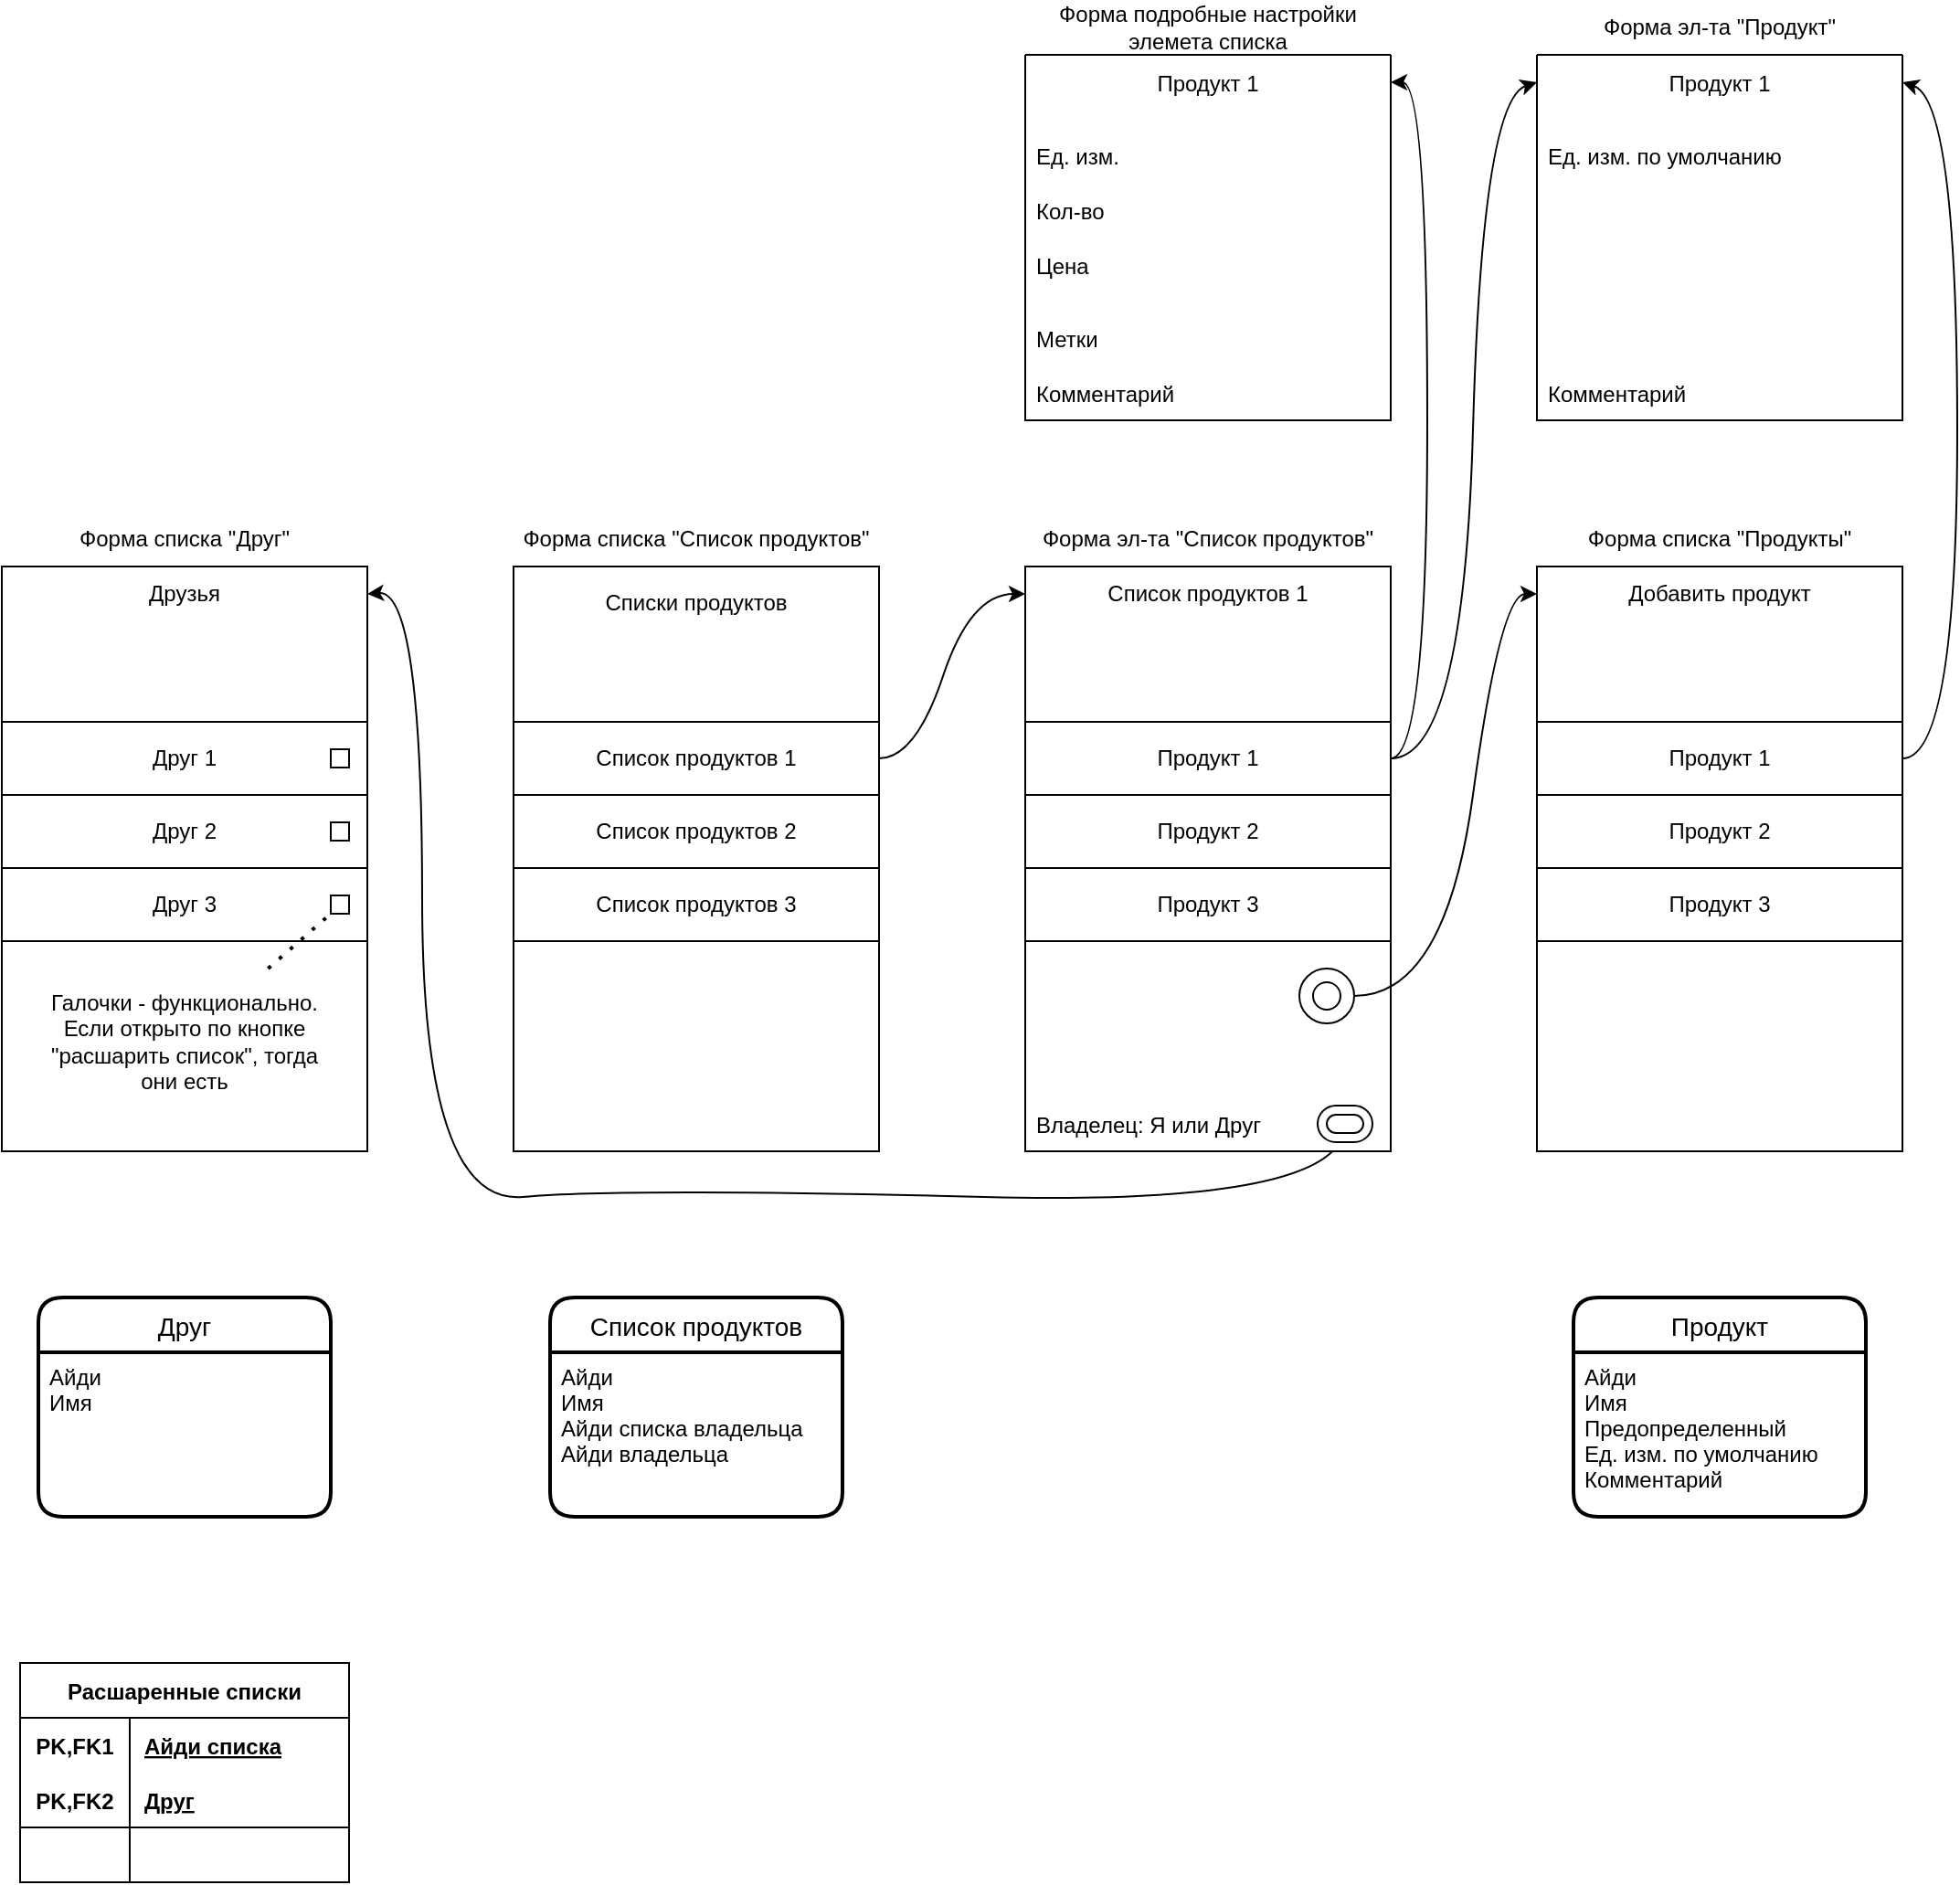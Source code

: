 <mxfile version="16.4.0" type="device"><diagram id="C5RBs43oDa-KdzZeNtuy" name="Page-1"><mxGraphModel dx="1489" dy="764" grid="1" gridSize="10" guides="1" tooltips="1" connect="1" arrows="1" fold="1" page="1" pageScale="1" pageWidth="20000" pageHeight="20000" math="0" shadow="0"><root><mxCell id="WIyWlLk6GJQsqaUBKTNV-0"/><mxCell id="WIyWlLk6GJQsqaUBKTNV-1" parent="WIyWlLk6GJQsqaUBKTNV-0"/><mxCell id="GJwvDgnpKDA_sDlmFa6L-4" value="Продукт" style="swimlane;childLayout=stackLayout;horizontal=1;startSize=30;horizontalStack=0;rounded=1;fontSize=14;fontStyle=0;strokeWidth=2;resizeParent=0;resizeLast=1;shadow=0;dashed=0;align=center;" parent="WIyWlLk6GJQsqaUBKTNV-1" vertex="1"><mxGeometry x="2580" y="1120" width="160" height="120" as="geometry"><mxRectangle x="2320" y="1120" width="90" height="30" as="alternateBounds"/></mxGeometry></mxCell><mxCell id="GJwvDgnpKDA_sDlmFa6L-5" value="Айди&#10;Имя&#10;Предопределенный&#10;Ед. изм. по умолчанию&#10;Комментарий" style="align=left;strokeColor=none;fillColor=none;spacingLeft=4;fontSize=12;verticalAlign=top;resizable=0;rotatable=0;part=1;" parent="GJwvDgnpKDA_sDlmFa6L-4" vertex="1"><mxGeometry y="30" width="160" height="90" as="geometry"/></mxCell><mxCell id="R4ZT66SSD_hjGtQYarGr-0" value="" style="rounded=0;whiteSpace=wrap;html=1;" vertex="1" parent="WIyWlLk6GJQsqaUBKTNV-1"><mxGeometry x="2000" y="720" width="200" height="320" as="geometry"/></mxCell><mxCell id="R4ZT66SSD_hjGtQYarGr-4" value="Списки продуктов" style="text;html=1;strokeColor=none;fillColor=none;align=center;verticalAlign=middle;whiteSpace=wrap;rounded=0;" vertex="1" parent="WIyWlLk6GJQsqaUBKTNV-1"><mxGeometry x="2000" y="725" width="200" height="30" as="geometry"/></mxCell><mxCell id="R4ZT66SSD_hjGtQYarGr-5" value="" style="rounded=0;whiteSpace=wrap;html=1;" vertex="1" parent="WIyWlLk6GJQsqaUBKTNV-1"><mxGeometry x="2560" y="720" width="200" height="320" as="geometry"/></mxCell><mxCell id="R4ZT66SSD_hjGtQYarGr-9" value="Добавить продукт" style="text;html=1;strokeColor=none;fillColor=none;align=center;verticalAlign=middle;whiteSpace=wrap;rounded=0;" vertex="1" parent="WIyWlLk6GJQsqaUBKTNV-1"><mxGeometry x="2560" y="720" width="200" height="30" as="geometry"/></mxCell><mxCell id="R4ZT66SSD_hjGtQYarGr-10" value="Форма списка &quot;Список продуктов&quot;" style="text;html=1;strokeColor=none;fillColor=none;align=center;verticalAlign=middle;whiteSpace=wrap;rounded=0;" vertex="1" parent="WIyWlLk6GJQsqaUBKTNV-1"><mxGeometry x="2000" y="690" width="200" height="30" as="geometry"/></mxCell><mxCell id="R4ZT66SSD_hjGtQYarGr-15" value="Список продуктов" style="swimlane;childLayout=stackLayout;horizontal=1;startSize=30;horizontalStack=0;rounded=1;fontSize=14;fontStyle=0;strokeWidth=2;resizeParent=0;resizeLast=1;shadow=0;dashed=0;align=center;" vertex="1" parent="WIyWlLk6GJQsqaUBKTNV-1"><mxGeometry x="2020" y="1120" width="160" height="120" as="geometry"><mxRectangle x="2020" y="1120" width="150" height="30" as="alternateBounds"/></mxGeometry></mxCell><mxCell id="R4ZT66SSD_hjGtQYarGr-16" value="Айди&#10;Имя&#10;Айди списка владельца&#10;Айди владельца" style="align=left;strokeColor=none;fillColor=none;spacingLeft=4;fontSize=12;verticalAlign=top;resizable=0;rotatable=0;part=1;" vertex="1" parent="R4ZT66SSD_hjGtQYarGr-15"><mxGeometry y="30" width="160" height="90" as="geometry"/></mxCell><mxCell id="R4ZT66SSD_hjGtQYarGr-23" value="Список продуктов 1" style="whiteSpace=wrap;html=1;align=center;" vertex="1" parent="WIyWlLk6GJQsqaUBKTNV-1"><mxGeometry x="2000" y="805" width="200" height="40" as="geometry"/></mxCell><mxCell id="R4ZT66SSD_hjGtQYarGr-24" value="Список продуктов 2" style="whiteSpace=wrap;html=1;align=center;" vertex="1" parent="WIyWlLk6GJQsqaUBKTNV-1"><mxGeometry x="2000" y="845" width="200" height="40" as="geometry"/></mxCell><mxCell id="R4ZT66SSD_hjGtQYarGr-26" value="Список продуктов 3" style="whiteSpace=wrap;html=1;align=center;" vertex="1" parent="WIyWlLk6GJQsqaUBKTNV-1"><mxGeometry x="2000" y="885" width="200" height="40" as="geometry"/></mxCell><mxCell id="R4ZT66SSD_hjGtQYarGr-33" value="Друг" style="swimlane;childLayout=stackLayout;horizontal=1;startSize=30;horizontalStack=0;rounded=1;fontSize=14;fontStyle=0;strokeWidth=2;resizeParent=0;resizeLast=1;shadow=0;dashed=0;align=center;" vertex="1" parent="WIyWlLk6GJQsqaUBKTNV-1"><mxGeometry x="1740" y="1120" width="160" height="120" as="geometry"><mxRectangle x="2020" y="1120" width="150" height="30" as="alternateBounds"/></mxGeometry></mxCell><mxCell id="R4ZT66SSD_hjGtQYarGr-34" value="Айди&#10;Имя" style="align=left;strokeColor=none;fillColor=none;spacingLeft=4;fontSize=12;verticalAlign=top;resizable=0;rotatable=0;part=1;" vertex="1" parent="R4ZT66SSD_hjGtQYarGr-33"><mxGeometry y="30" width="160" height="90" as="geometry"/></mxCell><mxCell id="R4ZT66SSD_hjGtQYarGr-35" value="" style="rounded=0;whiteSpace=wrap;html=1;" vertex="1" parent="WIyWlLk6GJQsqaUBKTNV-1"><mxGeometry x="1720" y="720" width="200" height="320" as="geometry"/></mxCell><mxCell id="R4ZT66SSD_hjGtQYarGr-36" value="Друзья" style="text;html=1;strokeColor=none;fillColor=none;align=center;verticalAlign=middle;whiteSpace=wrap;rounded=0;" vertex="1" parent="WIyWlLk6GJQsqaUBKTNV-1"><mxGeometry x="1720" y="720" width="200" height="30" as="geometry"/></mxCell><mxCell id="R4ZT66SSD_hjGtQYarGr-37" value="Форма списка &quot;Друг&quot;" style="text;html=1;strokeColor=none;fillColor=none;align=center;verticalAlign=middle;whiteSpace=wrap;rounded=0;" vertex="1" parent="WIyWlLk6GJQsqaUBKTNV-1"><mxGeometry x="1720" y="690" width="200" height="30" as="geometry"/></mxCell><mxCell id="R4ZT66SSD_hjGtQYarGr-38" value="Друг 1" style="whiteSpace=wrap;html=1;align=center;" vertex="1" parent="WIyWlLk6GJQsqaUBKTNV-1"><mxGeometry x="1720" y="805" width="200" height="40" as="geometry"/></mxCell><mxCell id="R4ZT66SSD_hjGtQYarGr-39" value="Друг 2" style="whiteSpace=wrap;html=1;align=center;" vertex="1" parent="WIyWlLk6GJQsqaUBKTNV-1"><mxGeometry x="1720" y="845" width="200" height="40" as="geometry"/></mxCell><mxCell id="R4ZT66SSD_hjGtQYarGr-40" value="Друг 3" style="whiteSpace=wrap;html=1;align=center;" vertex="1" parent="WIyWlLk6GJQsqaUBKTNV-1"><mxGeometry x="1720" y="885" width="200" height="40" as="geometry"/></mxCell><mxCell id="R4ZT66SSD_hjGtQYarGr-41" value="" style="curved=1;endArrow=classic;html=1;rounded=0;entryX=1;entryY=0.5;entryDx=0;entryDy=0;exitX=0.5;exitY=0;exitDx=0;exitDy=10;exitPerimeter=0;" edge="1" parent="WIyWlLk6GJQsqaUBKTNV-1" source="R4ZT66SSD_hjGtQYarGr-31" target="R4ZT66SSD_hjGtQYarGr-36"><mxGeometry width="50" height="50" relative="1" as="geometry"><mxPoint x="2110" y="850" as="sourcePoint"/><mxPoint x="2160" y="800" as="targetPoint"/><Array as="points"><mxPoint x="2455" y="1070"/><mxPoint x="2060" y="1060"/><mxPoint x="1950" y="1070"/><mxPoint x="1950" y="733"/></Array></mxGeometry></mxCell><mxCell id="R4ZT66SSD_hjGtQYarGr-43" value="" style="rounded=0;whiteSpace=wrap;html=1;" vertex="1" parent="WIyWlLk6GJQsqaUBKTNV-1"><mxGeometry x="1900" y="820" width="10" height="10" as="geometry"/></mxCell><mxCell id="R4ZT66SSD_hjGtQYarGr-44" value="" style="rounded=0;whiteSpace=wrap;html=1;" vertex="1" parent="WIyWlLk6GJQsqaUBKTNV-1"><mxGeometry x="1900" y="860" width="10" height="10" as="geometry"/></mxCell><mxCell id="R4ZT66SSD_hjGtQYarGr-45" value="" style="rounded=0;whiteSpace=wrap;html=1;" vertex="1" parent="WIyWlLk6GJQsqaUBKTNV-1"><mxGeometry x="1900" y="900" width="10" height="10" as="geometry"/></mxCell><mxCell id="R4ZT66SSD_hjGtQYarGr-46" value="Галочки - функционально. Если открыто по кнопке &quot;расшарить список&quot;, тогда они есть" style="text;html=1;strokeColor=none;fillColor=none;align=center;verticalAlign=middle;whiteSpace=wrap;rounded=0;" vertex="1" parent="WIyWlLk6GJQsqaUBKTNV-1"><mxGeometry x="1740" y="940" width="160" height="80" as="geometry"/></mxCell><mxCell id="R4ZT66SSD_hjGtQYarGr-49" value="" style="endArrow=none;dashed=1;html=1;dashPattern=1 3;strokeWidth=2;rounded=0;entryX=0;entryY=1;entryDx=0;entryDy=0;" edge="1" parent="WIyWlLk6GJQsqaUBKTNV-1" source="R4ZT66SSD_hjGtQYarGr-46" target="R4ZT66SSD_hjGtQYarGr-45"><mxGeometry width="50" height="50" relative="1" as="geometry"><mxPoint x="2110" y="800" as="sourcePoint"/><mxPoint x="2160" y="750" as="targetPoint"/></mxGeometry></mxCell><mxCell id="R4ZT66SSD_hjGtQYarGr-50" value="Форма списка &quot;Продукты&quot;" style="text;html=1;strokeColor=none;fillColor=none;align=center;verticalAlign=middle;whiteSpace=wrap;rounded=0;" vertex="1" parent="WIyWlLk6GJQsqaUBKTNV-1"><mxGeometry x="2560" y="690" width="200" height="30" as="geometry"/></mxCell><mxCell id="R4ZT66SSD_hjGtQYarGr-51" value="Продукт 1" style="whiteSpace=wrap;html=1;align=center;" vertex="1" parent="WIyWlLk6GJQsqaUBKTNV-1"><mxGeometry x="2560" y="805" width="200" height="40" as="geometry"/></mxCell><mxCell id="R4ZT66SSD_hjGtQYarGr-52" value="Продукт 2" style="whiteSpace=wrap;html=1;align=center;" vertex="1" parent="WIyWlLk6GJQsqaUBKTNV-1"><mxGeometry x="2560" y="845" width="200" height="40" as="geometry"/></mxCell><mxCell id="R4ZT66SSD_hjGtQYarGr-53" value="Продукт 3" style="whiteSpace=wrap;html=1;align=center;" vertex="1" parent="WIyWlLk6GJQsqaUBKTNV-1"><mxGeometry x="2560" y="885" width="200" height="40" as="geometry"/></mxCell><mxCell id="R4ZT66SSD_hjGtQYarGr-65" value="" style="swimlane;startSize=0;" vertex="1" parent="WIyWlLk6GJQsqaUBKTNV-1"><mxGeometry x="2560" y="440" width="200" height="200" as="geometry"><mxRectangle x="2000" y="440" width="50" height="40" as="alternateBounds"/></mxGeometry></mxCell><mxCell id="R4ZT66SSD_hjGtQYarGr-66" value="Продукт 1" style="text;strokeColor=none;fillColor=none;align=center;verticalAlign=middle;spacingLeft=4;spacingRight=4;overflow=hidden;points=[[0,0.5],[1,0.5]];portConstraint=eastwest;rotatable=0;" vertex="1" parent="R4ZT66SSD_hjGtQYarGr-65"><mxGeometry width="200" height="30" as="geometry"/></mxCell><mxCell id="R4ZT66SSD_hjGtQYarGr-69" value="Ед. изм. по умолчанию" style="text;strokeColor=none;fillColor=none;align=left;verticalAlign=middle;spacingLeft=4;spacingRight=4;overflow=hidden;points=[[0,0.5],[1,0.5]];portConstraint=eastwest;rotatable=0;" vertex="1" parent="R4ZT66SSD_hjGtQYarGr-65"><mxGeometry y="40" width="200" height="30" as="geometry"/></mxCell><mxCell id="R4ZT66SSD_hjGtQYarGr-70" value="Комментарий" style="text;strokeColor=none;fillColor=none;align=left;verticalAlign=middle;spacingLeft=4;spacingRight=4;overflow=hidden;points=[[0,0.5],[1,0.5]];portConstraint=eastwest;rotatable=0;" vertex="1" parent="R4ZT66SSD_hjGtQYarGr-65"><mxGeometry y="170" width="200" height="30" as="geometry"/></mxCell><mxCell id="R4ZT66SSD_hjGtQYarGr-67" value="Форма эл-та &quot;Продукт&quot;" style="text;html=1;strokeColor=none;fillColor=none;align=center;verticalAlign=middle;whiteSpace=wrap;rounded=0;" vertex="1" parent="WIyWlLk6GJQsqaUBKTNV-1"><mxGeometry x="2560" y="410" width="200" height="30" as="geometry"/></mxCell><mxCell id="R4ZT66SSD_hjGtQYarGr-68" value="" style="curved=1;endArrow=classic;html=1;rounded=0;entryX=1;entryY=0.5;entryDx=0;entryDy=0;exitX=1;exitY=0.5;exitDx=0;exitDy=0;" edge="1" parent="WIyWlLk6GJQsqaUBKTNV-1" target="R4ZT66SSD_hjGtQYarGr-66" source="R4ZT66SSD_hjGtQYarGr-51"><mxGeometry width="50" height="50" relative="1" as="geometry"><mxPoint x="2760" y="825.0" as="sourcePoint"/><mxPoint x="3150" y="800" as="targetPoint"/><Array as="points"><mxPoint x="2790" y="825"/><mxPoint x="2790" y="465"/></Array></mxGeometry></mxCell><mxCell id="R4ZT66SSD_hjGtQYarGr-71" value="" style="rounded=0;whiteSpace=wrap;html=1;" vertex="1" parent="WIyWlLk6GJQsqaUBKTNV-1"><mxGeometry x="2280" y="720" width="200" height="320" as="geometry"/></mxCell><mxCell id="R4ZT66SSD_hjGtQYarGr-72" value="Список продуктов 1" style="text;html=1;strokeColor=none;fillColor=none;align=center;verticalAlign=middle;whiteSpace=wrap;rounded=0;" vertex="1" parent="WIyWlLk6GJQsqaUBKTNV-1"><mxGeometry x="2280" y="720" width="200" height="30" as="geometry"/></mxCell><mxCell id="R4ZT66SSD_hjGtQYarGr-74" value="Продукт 1" style="whiteSpace=wrap;html=1;align=center;" vertex="1" parent="WIyWlLk6GJQsqaUBKTNV-1"><mxGeometry x="2280" y="805" width="200" height="40" as="geometry"/></mxCell><mxCell id="R4ZT66SSD_hjGtQYarGr-75" value="Продукт 2" style="whiteSpace=wrap;html=1;align=center;" vertex="1" parent="WIyWlLk6GJQsqaUBKTNV-1"><mxGeometry x="2280" y="845" width="200" height="40" as="geometry"/></mxCell><mxCell id="R4ZT66SSD_hjGtQYarGr-76" value="Продукт 3" style="whiteSpace=wrap;html=1;align=center;" vertex="1" parent="WIyWlLk6GJQsqaUBKTNV-1"><mxGeometry x="2280" y="885" width="200" height="40" as="geometry"/></mxCell><mxCell id="R4ZT66SSD_hjGtQYarGr-82" value="" style="curved=1;endArrow=classic;html=1;rounded=0;exitX=1;exitY=0.5;exitDx=0;exitDy=0;entryX=0;entryY=0.5;entryDx=0;entryDy=0;" edge="1" parent="WIyWlLk6GJQsqaUBKTNV-1" target="R4ZT66SSD_hjGtQYarGr-66"><mxGeometry width="50" height="50" relative="1" as="geometry"><mxPoint x="2480" y="825.0" as="sourcePoint"/><mxPoint x="2480" y="455.0" as="targetPoint"/><Array as="points"><mxPoint x="2520" y="825"/><mxPoint x="2530" y="465"/></Array></mxGeometry></mxCell><mxCell id="R4ZT66SSD_hjGtQYarGr-83" value="" style="curved=1;endArrow=classic;html=1;rounded=0;exitX=1;exitY=0.5;exitDx=0;exitDy=0;entryX=0;entryY=0.5;entryDx=0;entryDy=0;" edge="1" parent="WIyWlLk6GJQsqaUBKTNV-1" source="R4ZT66SSD_hjGtQYarGr-23" target="R4ZT66SSD_hjGtQYarGr-72"><mxGeometry width="50" height="50" relative="1" as="geometry"><mxPoint x="2140" y="780" as="sourcePoint"/><mxPoint x="2190" y="730" as="targetPoint"/><Array as="points"><mxPoint x="2220" y="825"/><mxPoint x="2250" y="735"/></Array></mxGeometry></mxCell><mxCell id="R4ZT66SSD_hjGtQYarGr-30" value="Владелец: Я или Друг" style="text;strokeColor=none;fillColor=none;align=left;verticalAlign=middle;spacingLeft=4;spacingRight=4;overflow=hidden;points=[[0,0.5],[1,0.5]];portConstraint=eastwest;rotatable=0;" vertex="1" parent="WIyWlLk6GJQsqaUBKTNV-1"><mxGeometry x="2280" y="1010" width="200" height="30" as="geometry"/></mxCell><mxCell id="R4ZT66SSD_hjGtQYarGr-31" value="" style="verticalLabelPosition=bottom;verticalAlign=top;html=1;shape=mxgraph.basic.rounded_frame;dx=10;" vertex="1" parent="WIyWlLk6GJQsqaUBKTNV-1"><mxGeometry x="2440" y="1015" width="30" height="20" as="geometry"/></mxCell><mxCell id="R4ZT66SSD_hjGtQYarGr-84" value="Форма эл-та &quot;Список продуктов&quot;" style="text;html=1;strokeColor=none;fillColor=none;align=center;verticalAlign=middle;whiteSpace=wrap;rounded=0;" vertex="1" parent="WIyWlLk6GJQsqaUBKTNV-1"><mxGeometry x="2280" y="690" width="200" height="30" as="geometry"/></mxCell><mxCell id="R4ZT66SSD_hjGtQYarGr-86" value="" style="curved=1;endArrow=classic;html=1;rounded=0;exitX=1;exitY=0.5;exitDx=0;exitDy=0;entryX=0;entryY=0.5;entryDx=0;entryDy=0;exitPerimeter=0;" edge="1" parent="WIyWlLk6GJQsqaUBKTNV-1" source="R4ZT66SSD_hjGtQYarGr-87" target="R4ZT66SSD_hjGtQYarGr-9"><mxGeometry width="50" height="50" relative="1" as="geometry"><mxPoint x="2350" y="780" as="sourcePoint"/><mxPoint x="2400" y="730" as="targetPoint"/><Array as="points"><mxPoint x="2510" y="955"/><mxPoint x="2540" y="735"/></Array></mxGeometry></mxCell><mxCell id="R4ZT66SSD_hjGtQYarGr-87" value="" style="verticalLabelPosition=bottom;verticalAlign=top;html=1;shape=mxgraph.basic.rounded_frame;dx=10;" vertex="1" parent="WIyWlLk6GJQsqaUBKTNV-1"><mxGeometry x="2430" y="940" width="30" height="30" as="geometry"/></mxCell><mxCell id="R4ZT66SSD_hjGtQYarGr-88" value="" style="swimlane;startSize=0;" vertex="1" parent="WIyWlLk6GJQsqaUBKTNV-1"><mxGeometry x="2280" y="440" width="200" height="200" as="geometry"><mxRectangle x="2000" y="440" width="50" height="40" as="alternateBounds"/></mxGeometry></mxCell><mxCell id="R4ZT66SSD_hjGtQYarGr-89" value="Продукт 1" style="text;strokeColor=none;fillColor=none;align=center;verticalAlign=middle;spacingLeft=4;spacingRight=4;overflow=hidden;points=[[0,0.5],[1,0.5]];portConstraint=eastwest;rotatable=0;" vertex="1" parent="R4ZT66SSD_hjGtQYarGr-88"><mxGeometry width="200" height="30" as="geometry"/></mxCell><mxCell id="R4ZT66SSD_hjGtQYarGr-90" value="Ед. изм." style="text;strokeColor=none;fillColor=none;align=left;verticalAlign=middle;spacingLeft=4;spacingRight=4;overflow=hidden;points=[[0,0.5],[1,0.5]];portConstraint=eastwest;rotatable=0;" vertex="1" parent="R4ZT66SSD_hjGtQYarGr-88"><mxGeometry y="40" width="200" height="30" as="geometry"/></mxCell><mxCell id="R4ZT66SSD_hjGtQYarGr-91" value="Комментарий" style="text;strokeColor=none;fillColor=none;align=left;verticalAlign=middle;spacingLeft=4;spacingRight=4;overflow=hidden;points=[[0,0.5],[1,0.5]];portConstraint=eastwest;rotatable=0;" vertex="1" parent="R4ZT66SSD_hjGtQYarGr-88"><mxGeometry y="170" width="200" height="30" as="geometry"/></mxCell><mxCell id="R4ZT66SSD_hjGtQYarGr-94" value="Кол-во" style="text;strokeColor=none;fillColor=none;align=left;verticalAlign=middle;spacingLeft=4;spacingRight=4;overflow=hidden;points=[[0,0.5],[1,0.5]];portConstraint=eastwest;rotatable=0;" vertex="1" parent="R4ZT66SSD_hjGtQYarGr-88"><mxGeometry y="70" width="200" height="30" as="geometry"/></mxCell><mxCell id="R4ZT66SSD_hjGtQYarGr-95" value="Метки" style="text;strokeColor=none;fillColor=none;align=left;verticalAlign=middle;spacingLeft=4;spacingRight=4;overflow=hidden;points=[[0,0.5],[1,0.5]];portConstraint=eastwest;rotatable=0;" vertex="1" parent="R4ZT66SSD_hjGtQYarGr-88"><mxGeometry y="140" width="200" height="30" as="geometry"/></mxCell><mxCell id="R4ZT66SSD_hjGtQYarGr-96" value="Цена" style="text;strokeColor=none;fillColor=none;align=left;verticalAlign=middle;spacingLeft=4;spacingRight=4;overflow=hidden;points=[[0,0.5],[1,0.5]];portConstraint=eastwest;rotatable=0;" vertex="1" parent="R4ZT66SSD_hjGtQYarGr-88"><mxGeometry y="100" width="200" height="30" as="geometry"/></mxCell><mxCell id="R4ZT66SSD_hjGtQYarGr-92" value="Форма подробные настройки элемета списка" style="text;html=1;strokeColor=none;fillColor=none;align=center;verticalAlign=middle;whiteSpace=wrap;rounded=0;" vertex="1" parent="WIyWlLk6GJQsqaUBKTNV-1"><mxGeometry x="2280" y="410" width="200" height="30" as="geometry"/></mxCell><mxCell id="R4ZT66SSD_hjGtQYarGr-93" value="" style="curved=1;endArrow=classic;html=1;rounded=0;exitX=1;exitY=0.5;exitDx=0;exitDy=0;entryX=1;entryY=0.5;entryDx=0;entryDy=0;" edge="1" parent="WIyWlLk6GJQsqaUBKTNV-1" source="R4ZT66SSD_hjGtQYarGr-74" target="R4ZT66SSD_hjGtQYarGr-89"><mxGeometry width="50" height="50" relative="1" as="geometry"><mxPoint x="2480" y="695" as="sourcePoint"/><mxPoint x="2530" y="645" as="targetPoint"/><Array as="points"><mxPoint x="2500" y="825"/><mxPoint x="2500" y="455"/></Array></mxGeometry></mxCell><mxCell id="R4ZT66SSD_hjGtQYarGr-110" value="Расшаренные списки" style="shape=table;startSize=30;container=1;collapsible=1;childLayout=tableLayout;fixedRows=1;rowLines=0;fontStyle=1;align=center;resizeLast=1;" vertex="1" parent="WIyWlLk6GJQsqaUBKTNV-1"><mxGeometry x="1730" y="1320" width="180" height="120" as="geometry"/></mxCell><mxCell id="R4ZT66SSD_hjGtQYarGr-111" value="" style="shape=tableRow;horizontal=0;startSize=0;swimlaneHead=0;swimlaneBody=0;fillColor=none;collapsible=0;dropTarget=0;points=[[0,0.5],[1,0.5]];portConstraint=eastwest;top=0;left=0;right=0;bottom=0;" vertex="1" parent="R4ZT66SSD_hjGtQYarGr-110"><mxGeometry y="30" width="180" height="30" as="geometry"/></mxCell><mxCell id="R4ZT66SSD_hjGtQYarGr-112" value="PK,FK1" style="shape=partialRectangle;connectable=0;fillColor=none;top=0;left=0;bottom=0;right=0;fontStyle=1;overflow=hidden;" vertex="1" parent="R4ZT66SSD_hjGtQYarGr-111"><mxGeometry width="60" height="30" as="geometry"><mxRectangle width="60" height="30" as="alternateBounds"/></mxGeometry></mxCell><mxCell id="R4ZT66SSD_hjGtQYarGr-113" value="Айди списка" style="shape=partialRectangle;connectable=0;fillColor=none;top=0;left=0;bottom=0;right=0;align=left;spacingLeft=6;fontStyle=5;overflow=hidden;" vertex="1" parent="R4ZT66SSD_hjGtQYarGr-111"><mxGeometry x="60" width="120" height="30" as="geometry"><mxRectangle width="120" height="30" as="alternateBounds"/></mxGeometry></mxCell><mxCell id="R4ZT66SSD_hjGtQYarGr-114" value="" style="shape=tableRow;horizontal=0;startSize=0;swimlaneHead=0;swimlaneBody=0;fillColor=none;collapsible=0;dropTarget=0;points=[[0,0.5],[1,0.5]];portConstraint=eastwest;top=0;left=0;right=0;bottom=1;" vertex="1" parent="R4ZT66SSD_hjGtQYarGr-110"><mxGeometry y="60" width="180" height="30" as="geometry"/></mxCell><mxCell id="R4ZT66SSD_hjGtQYarGr-115" value="PK,FK2" style="shape=partialRectangle;connectable=0;fillColor=none;top=0;left=0;bottom=0;right=0;fontStyle=1;overflow=hidden;" vertex="1" parent="R4ZT66SSD_hjGtQYarGr-114"><mxGeometry width="60" height="30" as="geometry"><mxRectangle width="60" height="30" as="alternateBounds"/></mxGeometry></mxCell><mxCell id="R4ZT66SSD_hjGtQYarGr-116" value="Друг" style="shape=partialRectangle;connectable=0;fillColor=none;top=0;left=0;bottom=0;right=0;align=left;spacingLeft=6;fontStyle=5;overflow=hidden;" vertex="1" parent="R4ZT66SSD_hjGtQYarGr-114"><mxGeometry x="60" width="120" height="30" as="geometry"><mxRectangle width="120" height="30" as="alternateBounds"/></mxGeometry></mxCell><mxCell id="R4ZT66SSD_hjGtQYarGr-120" value="" style="shape=tableRow;horizontal=0;startSize=0;swimlaneHead=0;swimlaneBody=0;fillColor=none;collapsible=0;dropTarget=0;points=[[0,0.5],[1,0.5]];portConstraint=eastwest;top=0;left=0;right=0;bottom=0;" vertex="1" parent="R4ZT66SSD_hjGtQYarGr-110"><mxGeometry y="90" width="180" height="30" as="geometry"/></mxCell><mxCell id="R4ZT66SSD_hjGtQYarGr-121" value="" style="shape=partialRectangle;connectable=0;fillColor=none;top=0;left=0;bottom=0;right=0;editable=1;overflow=hidden;" vertex="1" parent="R4ZT66SSD_hjGtQYarGr-120"><mxGeometry width="60" height="30" as="geometry"><mxRectangle width="60" height="30" as="alternateBounds"/></mxGeometry></mxCell><mxCell id="R4ZT66SSD_hjGtQYarGr-122" value="" style="shape=partialRectangle;connectable=0;fillColor=none;top=0;left=0;bottom=0;right=0;align=left;spacingLeft=6;overflow=hidden;" vertex="1" parent="R4ZT66SSD_hjGtQYarGr-120"><mxGeometry x="60" width="120" height="30" as="geometry"><mxRectangle width="120" height="30" as="alternateBounds"/></mxGeometry></mxCell></root></mxGraphModel></diagram></mxfile>